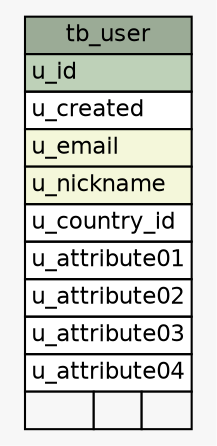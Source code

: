 // dot 2.34.0 on Linux 3.11.6-1-MANJARO
// SchemaSpy rev 590
digraph "tb_user" {
  graph [
    rankdir="RL"
    bgcolor="#f7f7f7"
    nodesep="0.18"
    ranksep="0.46"
    fontname="Helvetica"
    fontsize="11"
  ];
  node [
    fontname="Helvetica"
    fontsize="11"
    shape="plaintext"
  ];
  edge [
    arrowsize="0.8"
  ];
  "tb_user" [
    label=<
    <TABLE BORDER="0" CELLBORDER="1" CELLSPACING="0" BGCOLOR="#ffffff">
      <TR><TD COLSPAN="3" BGCOLOR="#9bab96" ALIGN="CENTER">tb_user</TD></TR>
      <TR><TD PORT="u_id" COLSPAN="3" BGCOLOR="#bed1b8" ALIGN="LEFT">u_id</TD></TR>
      <TR><TD PORT="u_created" COLSPAN="3" ALIGN="LEFT">u_created</TD></TR>
      <TR><TD PORT="u_email" COLSPAN="3" BGCOLOR="#f4f7da" ALIGN="LEFT">u_email</TD></TR>
      <TR><TD PORT="u_nickname" COLSPAN="3" BGCOLOR="#f4f7da" ALIGN="LEFT">u_nickname</TD></TR>
      <TR><TD PORT="u_country_id" COLSPAN="3" ALIGN="LEFT">u_country_id</TD></TR>
      <TR><TD PORT="u_attribute01" COLSPAN="3" ALIGN="LEFT">u_attribute01</TD></TR>
      <TR><TD PORT="u_attribute02" COLSPAN="3" ALIGN="LEFT">u_attribute02</TD></TR>
      <TR><TD PORT="u_attribute03" COLSPAN="3" ALIGN="LEFT">u_attribute03</TD></TR>
      <TR><TD PORT="u_attribute04" COLSPAN="3" ALIGN="LEFT">u_attribute04</TD></TR>
      <TR><TD ALIGN="LEFT" BGCOLOR="#f7f7f7">  </TD><TD ALIGN="RIGHT" BGCOLOR="#f7f7f7">  </TD><TD ALIGN="RIGHT" BGCOLOR="#f7f7f7">  </TD></TR>
    </TABLE>>
    URL="tables/tb_user.html"
    tooltip="tb_user"
  ];
}
